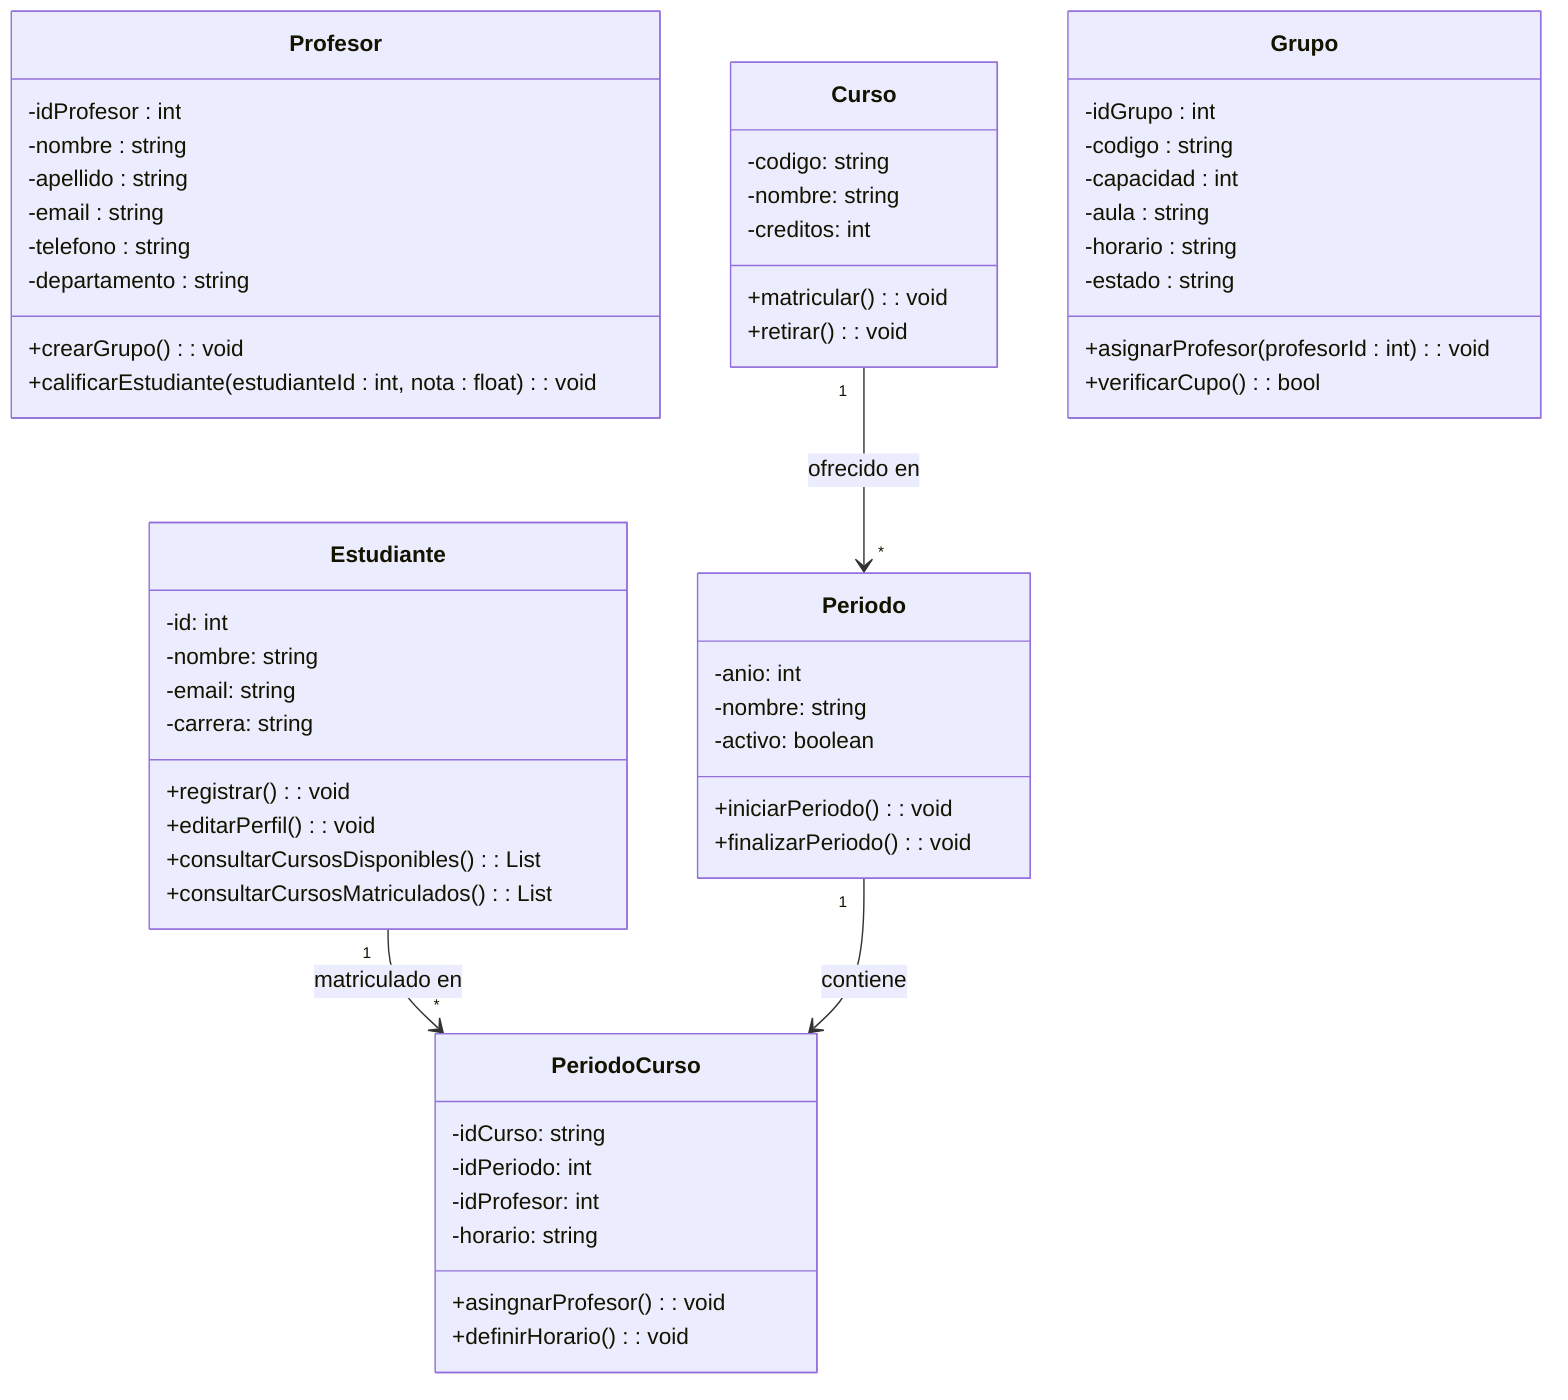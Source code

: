 classDiagram
    class Profesor {
       -idProfesor : int
       -nombre : string
       -apellido : string
       -email : string
       -telefono : string
       -departamento : string
       +crearGrupo() : void
       +calificarEstudiante(estudianteId : int, nota : float) : void
    }

    class Estudiante {
        -id: int
        -nombre: string
        -email: string
        -carrera: string
        +registrar(): void
        +editarPerfil(): void
        +consultarCursosDisponibles(): List<Curso>
        +consultarCursosMatriculados(): List<Curso>
    }
 
    class Curso {
        -codigo: string
        -nombre: string
        -creditos: int
        +matricular(): void
        +retirar(): void
    }

    class Periodo {
        -anio: int
        -nombre: string
        -activo: boolean
        +iniciarPeriodo(): void
        +finalizarPeriodo(): void
    }

    class PeriodoCurso {
        -idCurso: string
        -idPeriodo: int
        -idProfesor: int 
        -horario: string
        +asingnarProfesor(): void
        +definirHorario(): void
    }

    class Grupo {
      -idGrupo : int
      -codigo : string
      -capacidad : int
      -aula : string
      -horario : string
      -estado : string
      +asignarProfesor(profesorId : int) : void
      +verificarCupo() : bool
    }
 
    Estudiante "1" --> "*" PeriodoCurso: matriculado en
    Curso "1" --> "*" Periodo : ofrecido en
    Periodo "1" --> PeriodoCurso : contiene